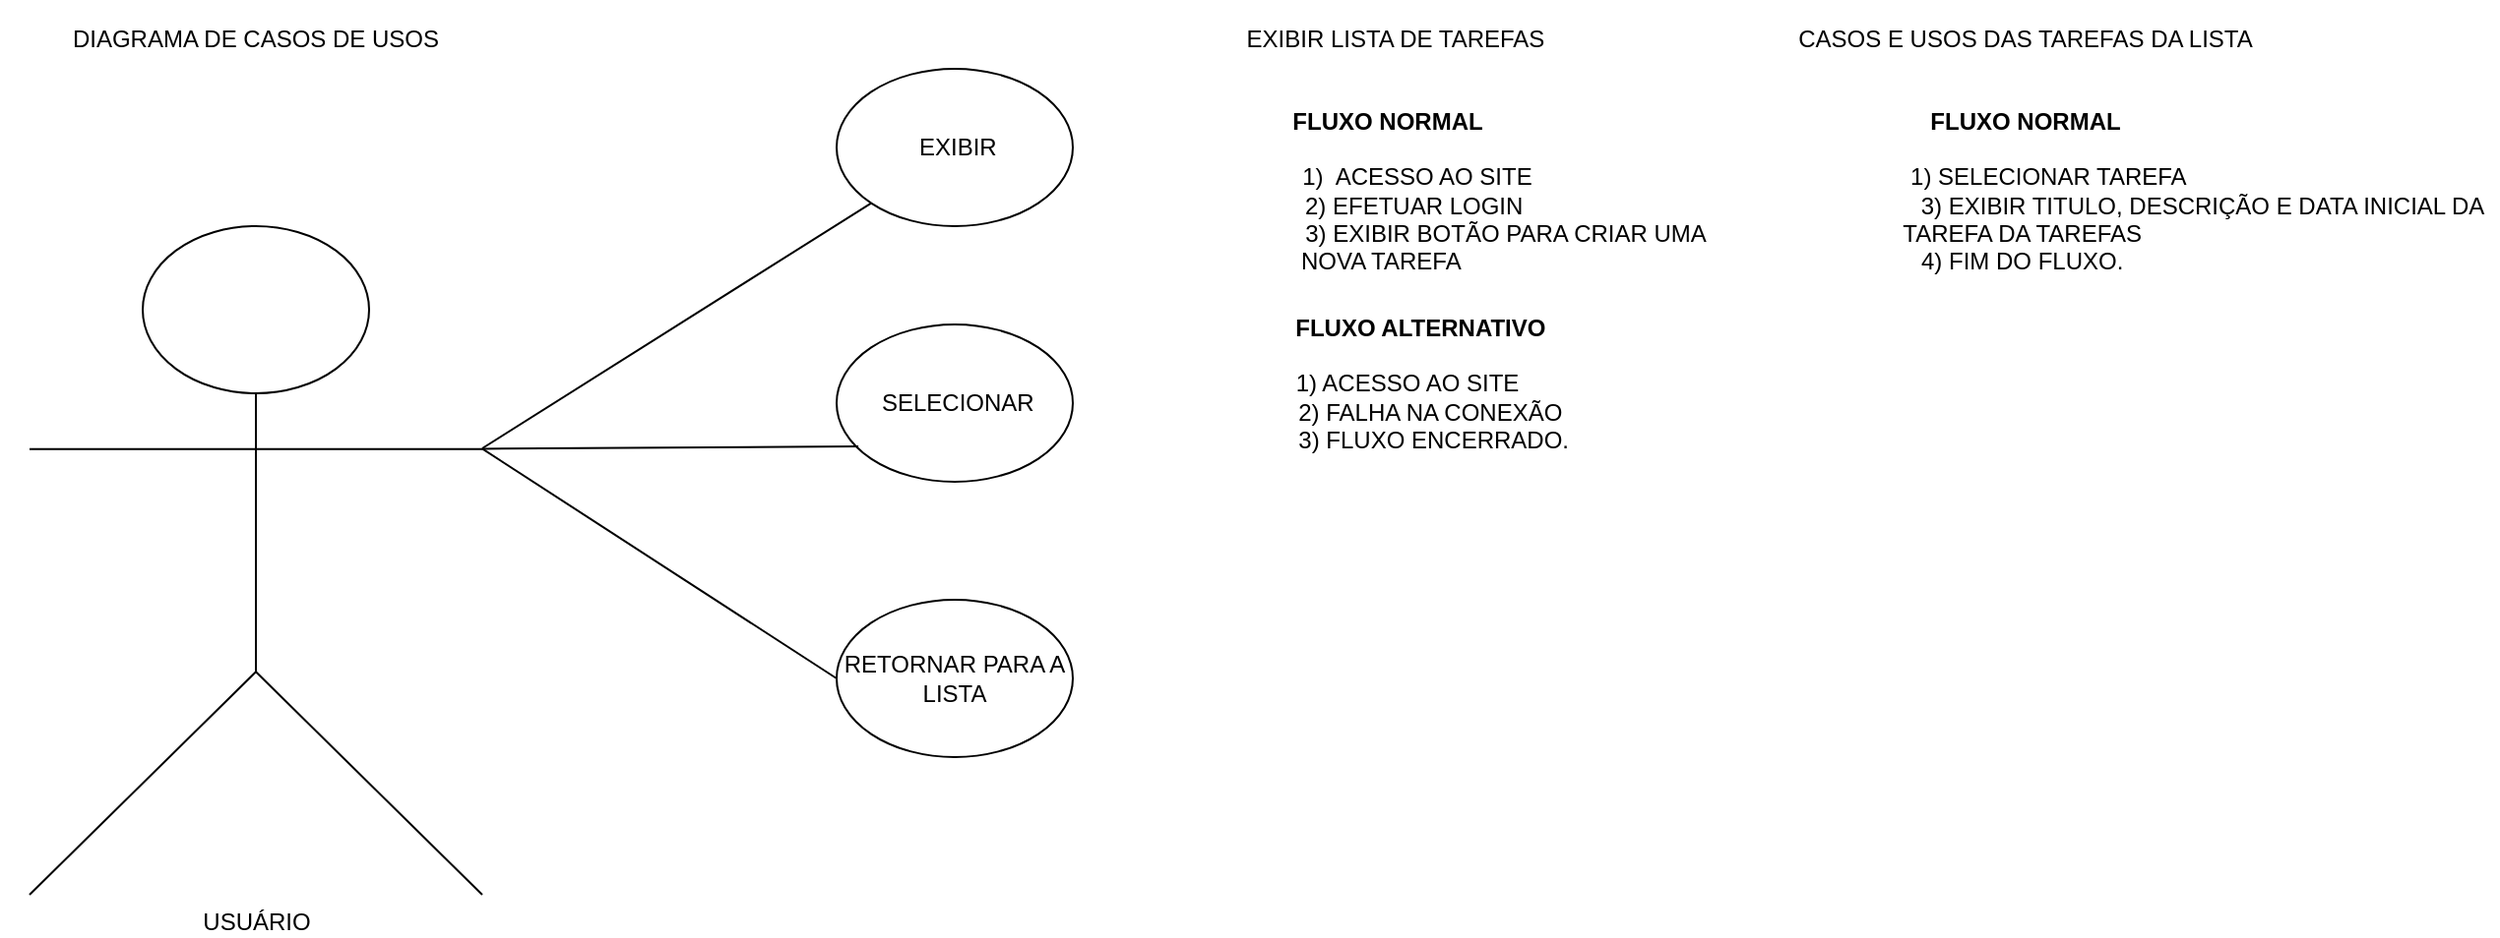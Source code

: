 <mxfile version="21.0.6" type="github">
  <diagram id="wFE0QG_FPsp0jaGvCLVb" name="Page-1">
    <mxGraphModel dx="1313" dy="1686" grid="1" gridSize="10" guides="1" tooltips="1" connect="1" arrows="1" fold="1" page="1" pageScale="1" pageWidth="850" pageHeight="1100" math="0" shadow="0">
      <root>
        <mxCell id="0" />
        <mxCell id="1" parent="0" />
        <mxCell id="Og9oae-aGa1iMv5LQP-v-4" value="USUÁRIO" style="shape=umlActor;verticalLabelPosition=bottom;verticalAlign=top;html=1;outlineConnect=0;" parent="1" vertex="1">
          <mxGeometry x="60" y="90" width="230" height="340" as="geometry" />
        </mxCell>
        <mxCell id="Og9oae-aGa1iMv5LQP-v-6" value="&amp;nbsp; EXIBIR&lt;span style=&quot;white-space: pre;&quot;&gt; &lt;/span&gt;" style="ellipse;whiteSpace=wrap;html=1;align=center;" parent="1" vertex="1">
          <mxGeometry x="470" y="10" width="120" height="80" as="geometry" />
        </mxCell>
        <mxCell id="Og9oae-aGa1iMv5LQP-v-7" value="&amp;nbsp;SELECIONAR" style="ellipse;whiteSpace=wrap;html=1;" parent="1" vertex="1">
          <mxGeometry x="470" y="140" width="120" height="80" as="geometry" />
        </mxCell>
        <mxCell id="Og9oae-aGa1iMv5LQP-v-8" value="RETORNAR PARA A LISTA" style="ellipse;whiteSpace=wrap;html=1;" parent="1" vertex="1">
          <mxGeometry x="470" y="280" width="120" height="80" as="geometry" />
        </mxCell>
        <mxCell id="Og9oae-aGa1iMv5LQP-v-10" value="" style="endArrow=none;html=1;rounded=0;exitX=1;exitY=0.333;exitDx=0;exitDy=0;exitPerimeter=0;entryX=0;entryY=1;entryDx=0;entryDy=0;" parent="1" target="Og9oae-aGa1iMv5LQP-v-6" edge="1">
          <mxGeometry width="50" height="50" relative="1" as="geometry">
            <mxPoint x="290" y="203" as="sourcePoint" />
            <mxPoint x="470" y="100" as="targetPoint" />
          </mxGeometry>
        </mxCell>
        <mxCell id="Og9oae-aGa1iMv5LQP-v-13" value="" style="endArrow=none;html=1;rounded=0;exitX=1;exitY=0.333;exitDx=0;exitDy=0;exitPerimeter=0;entryX=0.092;entryY=0.775;entryDx=0;entryDy=0;entryPerimeter=0;" parent="1" source="Og9oae-aGa1iMv5LQP-v-4" target="Og9oae-aGa1iMv5LQP-v-7" edge="1">
          <mxGeometry width="50" height="50" relative="1" as="geometry">
            <mxPoint x="300" y="213" as="sourcePoint" />
            <mxPoint x="498" y="88" as="targetPoint" />
          </mxGeometry>
        </mxCell>
        <mxCell id="Og9oae-aGa1iMv5LQP-v-15" value="" style="endArrow=none;html=1;rounded=0;entryX=0;entryY=0.5;entryDx=0;entryDy=0;exitX=1;exitY=0.333;exitDx=0;exitDy=0;exitPerimeter=0;" parent="1" source="Og9oae-aGa1iMv5LQP-v-4" target="Og9oae-aGa1iMv5LQP-v-8" edge="1">
          <mxGeometry width="50" height="50" relative="1" as="geometry">
            <mxPoint x="300" y="210" as="sourcePoint" />
            <mxPoint x="438" y="220" as="targetPoint" />
          </mxGeometry>
        </mxCell>
        <mxCell id="Og9oae-aGa1iMv5LQP-v-22" value="&lt;br&gt;&lt;b&gt;FLUXO NORMAL&lt;/b&gt;&lt;br&gt;&amp;nbsp;&lt;br&gt;&amp;nbsp; &amp;nbsp; &amp;nbsp; &amp;nbsp; &amp;nbsp; 1)&amp;nbsp; ACESSO AO SITE&amp;nbsp;&lt;br&gt;&amp;nbsp; &amp;nbsp; &amp;nbsp; &amp;nbsp; 2) EFETUAR LOGIN&lt;br&gt;&amp;nbsp; &amp;nbsp; &amp;nbsp; &amp;nbsp; &amp;nbsp; &amp;nbsp; &amp;nbsp; &amp;nbsp; &amp;nbsp; &amp;nbsp; &amp;nbsp; &amp;nbsp; &amp;nbsp; &amp;nbsp; &amp;nbsp; &amp;nbsp; &amp;nbsp; &amp;nbsp; 3) EXIBIR BOTÃO PARA CRIAR UMA NOVA TAREFA&amp;nbsp;&amp;nbsp;" style="text;html=1;strokeColor=none;fillColor=none;align=center;verticalAlign=middle;whiteSpace=wrap;rounded=0;" parent="1" vertex="1">
          <mxGeometry x="570" y="19.5" width="360" height="90" as="geometry" />
        </mxCell>
        <mxCell id="Og9oae-aGa1iMv5LQP-v-25" value="EXIBIR LISTA DE TAREFAS" style="text;html=1;strokeColor=none;fillColor=none;align=center;verticalAlign=middle;whiteSpace=wrap;rounded=0;" parent="1" vertex="1">
          <mxGeometry x="634" y="-25" width="240" height="40" as="geometry" />
        </mxCell>
        <mxCell id="Og9oae-aGa1iMv5LQP-v-26" value="&lt;b&gt;&amp;nbsp; &amp;nbsp; FLUXO ALTERNATIVO&lt;br&gt;&lt;/b&gt;&lt;br&gt;1) ACESSO AO SITE&lt;br&gt;&amp;nbsp; &amp;nbsp; &amp;nbsp; &amp;nbsp;2) FALHA NA CONEXÃO&lt;br&gt;&amp;nbsp; &amp;nbsp; &amp;nbsp; &amp;nbsp; 3) FLUXO ENCERRADO." style="text;html=1;strokeColor=none;fillColor=none;align=center;verticalAlign=middle;whiteSpace=wrap;rounded=0;" parent="1" vertex="1">
          <mxGeometry x="640" y="130" width="240" height="79" as="geometry" />
        </mxCell>
        <mxCell id="Og9oae-aGa1iMv5LQP-v-27" value="CASOS E USOS DAS TAREFAS DA LISTA" style="text;html=1;strokeColor=none;fillColor=none;align=center;verticalAlign=middle;whiteSpace=wrap;rounded=0;" parent="1" vertex="1">
          <mxGeometry x="954" y="-25" width="240" height="40" as="geometry" />
        </mxCell>
        <mxCell id="Og9oae-aGa1iMv5LQP-v-28" value="&lt;br&gt;&lt;b&gt;FLUXO NORMAL&lt;/b&gt;&lt;br&gt;&amp;nbsp;&lt;br&gt;&amp;nbsp; &amp;nbsp; &amp;nbsp; &amp;nbsp; &amp;nbsp; 1) SELECIONAR TAREFA&amp;nbsp; &amp;nbsp;&lt;br&gt;&amp;nbsp; &amp;nbsp; &amp;nbsp; &amp;nbsp; &amp;nbsp; &amp;nbsp; &amp;nbsp; &amp;nbsp; &amp;nbsp; &amp;nbsp; &amp;nbsp; &amp;nbsp; &amp;nbsp; &amp;nbsp; &amp;nbsp; &amp;nbsp; &amp;nbsp; &amp;nbsp; &amp;nbsp; &amp;nbsp; &amp;nbsp; &amp;nbsp; &amp;nbsp; &amp;nbsp; &amp;nbsp; &amp;nbsp; &amp;nbsp; 3) EXIBIR TITULO, DESCRIÇÃO E DATA INICIAL DA TAREFA DA TAREFAS&amp;nbsp;&lt;br&gt;4) FIM DO FLUXO.&amp;nbsp;" style="text;html=1;strokeColor=none;fillColor=none;align=center;verticalAlign=middle;whiteSpace=wrap;rounded=0;" parent="1" vertex="1">
          <mxGeometry x="834" y="15" width="480" height="99" as="geometry" />
        </mxCell>
        <mxCell id="Og9oae-aGa1iMv5LQP-v-30" value="DIAGRAMA DE CASOS DE USOS" style="text;html=1;strokeColor=none;fillColor=none;align=center;verticalAlign=middle;whiteSpace=wrap;rounded=0;" parent="1" vertex="1">
          <mxGeometry x="45" y="-20" width="260" height="30" as="geometry" />
        </mxCell>
      </root>
    </mxGraphModel>
  </diagram>
</mxfile>
